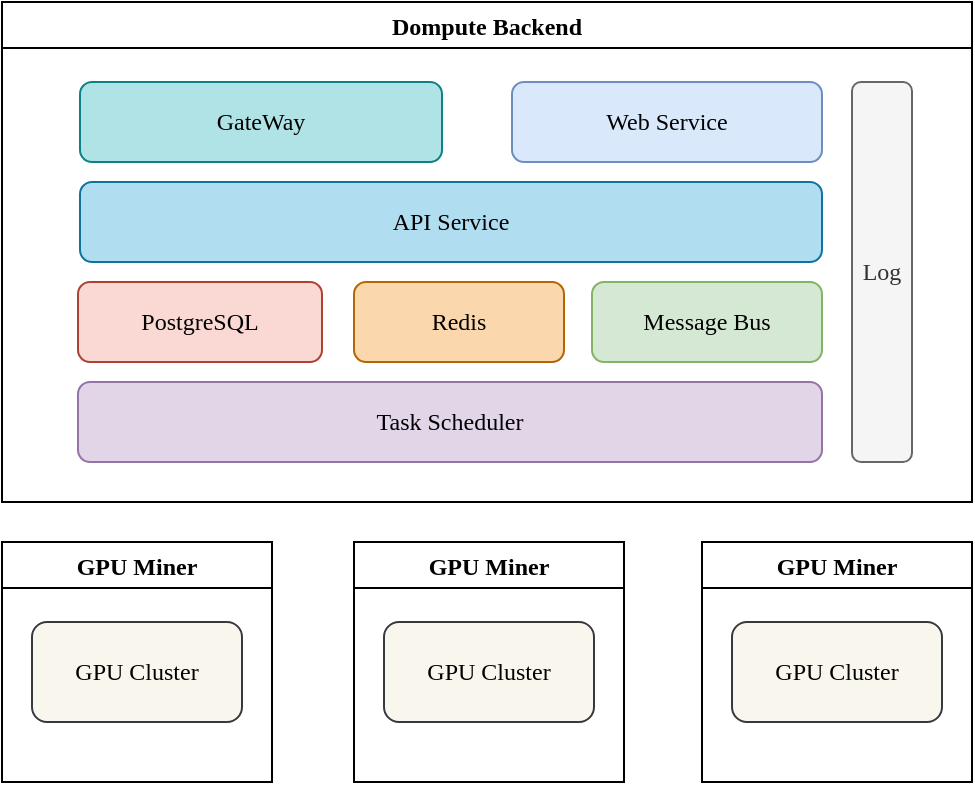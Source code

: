 <mxfile version="20.0.4" type="github">
  <diagram id="hkpJef_u4oI02WK_dS5f" name="Page-1">
    <mxGraphModel dx="771" dy="571" grid="1" gridSize="10" guides="1" tooltips="1" connect="1" arrows="1" fold="1" page="1" pageScale="1" pageWidth="827" pageHeight="1169" math="0" shadow="0">
      <root>
        <mxCell id="0" />
        <mxCell id="1" parent="0" />
        <mxCell id="rSB0yA_NbM0v-tFvKZYE-5" value="Dompute Backend" style="swimlane;fontFamily=Comic Sans MS;" vertex="1" parent="1">
          <mxGeometry x="185" y="350" width="485" height="250" as="geometry" />
        </mxCell>
        <mxCell id="rSB0yA_NbM0v-tFvKZYE-3" value="GateWay" style="rounded=1;whiteSpace=wrap;html=1;fillColor=#b0e3e6;strokeColor=#0e8088;fontFamily=Comic Sans MS;" vertex="1" parent="rSB0yA_NbM0v-tFvKZYE-5">
          <mxGeometry x="39" y="40" width="181" height="40" as="geometry" />
        </mxCell>
        <mxCell id="rSB0yA_NbM0v-tFvKZYE-6" value="Log" style="rounded=1;whiteSpace=wrap;html=1;fontFamily=Comic Sans MS;fillColor=#f5f5f5;fontColor=#333333;strokeColor=#666666;" vertex="1" parent="rSB0yA_NbM0v-tFvKZYE-5">
          <mxGeometry x="425" y="40" width="30" height="190" as="geometry" />
        </mxCell>
        <mxCell id="rSB0yA_NbM0v-tFvKZYE-7" value="PostgreSQL" style="rounded=1;whiteSpace=wrap;html=1;fontFamily=Comic Sans MS;fillColor=#fad9d5;strokeColor=#ae4132;" vertex="1" parent="rSB0yA_NbM0v-tFvKZYE-5">
          <mxGeometry x="38" y="140" width="122" height="40" as="geometry" />
        </mxCell>
        <mxCell id="rSB0yA_NbM0v-tFvKZYE-8" value="Web Service" style="rounded=1;whiteSpace=wrap;html=1;fontFamily=Comic Sans MS;fillColor=#dae8fc;strokeColor=#6c8ebf;" vertex="1" parent="rSB0yA_NbM0v-tFvKZYE-5">
          <mxGeometry x="255" y="40" width="155" height="40" as="geometry" />
        </mxCell>
        <mxCell id="rSB0yA_NbM0v-tFvKZYE-9" value="API Service" style="rounded=1;whiteSpace=wrap;html=1;fontFamily=Comic Sans MS;fillColor=#b1ddf0;strokeColor=#10739e;" vertex="1" parent="rSB0yA_NbM0v-tFvKZYE-5">
          <mxGeometry x="39" y="90" width="371" height="40" as="geometry" />
        </mxCell>
        <mxCell id="rSB0yA_NbM0v-tFvKZYE-10" value="Redis" style="rounded=1;whiteSpace=wrap;html=1;fontFamily=Comic Sans MS;fillColor=#fad7ac;strokeColor=#b46504;" vertex="1" parent="rSB0yA_NbM0v-tFvKZYE-5">
          <mxGeometry x="176" y="140" width="105" height="40" as="geometry" />
        </mxCell>
        <mxCell id="rSB0yA_NbM0v-tFvKZYE-20" value="Message Bus" style="rounded=1;whiteSpace=wrap;html=1;fontFamily=Comic Sans MS;fillColor=#d5e8d4;strokeColor=#82b366;" vertex="1" parent="rSB0yA_NbM0v-tFvKZYE-5">
          <mxGeometry x="295" y="140" width="115" height="40" as="geometry" />
        </mxCell>
        <mxCell id="rSB0yA_NbM0v-tFvKZYE-22" value="Task Scheduler" style="rounded=1;whiteSpace=wrap;html=1;fontFamily=Comic Sans MS;fillColor=#e1d5e7;strokeColor=#9673a6;" vertex="1" parent="rSB0yA_NbM0v-tFvKZYE-5">
          <mxGeometry x="38" y="190" width="372" height="40" as="geometry" />
        </mxCell>
        <mxCell id="rSB0yA_NbM0v-tFvKZYE-11" value="GPU Miner" style="swimlane;fontFamily=Comic Sans MS;" vertex="1" parent="1">
          <mxGeometry x="185" y="620" width="135" height="120" as="geometry" />
        </mxCell>
        <mxCell id="rSB0yA_NbM0v-tFvKZYE-12" value="GPU Cluster" style="rounded=1;whiteSpace=wrap;html=1;fontFamily=Comic Sans MS;fillColor=#f9f7ed;strokeColor=#36393d;" vertex="1" parent="rSB0yA_NbM0v-tFvKZYE-11">
          <mxGeometry x="15" y="40" width="105" height="50" as="geometry" />
        </mxCell>
        <mxCell id="rSB0yA_NbM0v-tFvKZYE-15" value="GPU Miner" style="swimlane;fontFamily=Comic Sans MS;" vertex="1" parent="1">
          <mxGeometry x="361" y="620" width="135" height="120" as="geometry" />
        </mxCell>
        <mxCell id="rSB0yA_NbM0v-tFvKZYE-16" value="GPU Cluster" style="rounded=1;whiteSpace=wrap;html=1;fontFamily=Comic Sans MS;fillColor=#f9f7ed;strokeColor=#36393d;" vertex="1" parent="rSB0yA_NbM0v-tFvKZYE-15">
          <mxGeometry x="15" y="40" width="105" height="50" as="geometry" />
        </mxCell>
        <mxCell id="rSB0yA_NbM0v-tFvKZYE-17" value="GPU Miner" style="swimlane;fontFamily=Comic Sans MS;" vertex="1" parent="1">
          <mxGeometry x="535" y="620" width="135" height="120" as="geometry">
            <mxRectangle x="535" y="620" width="100" height="30" as="alternateBounds" />
          </mxGeometry>
        </mxCell>
        <mxCell id="rSB0yA_NbM0v-tFvKZYE-18" value="GPU Cluster" style="rounded=1;whiteSpace=wrap;html=1;fontFamily=Comic Sans MS;fillColor=#f9f7ed;strokeColor=#36393d;" vertex="1" parent="rSB0yA_NbM0v-tFvKZYE-17">
          <mxGeometry x="15" y="40" width="105" height="50" as="geometry" />
        </mxCell>
      </root>
    </mxGraphModel>
  </diagram>
</mxfile>
